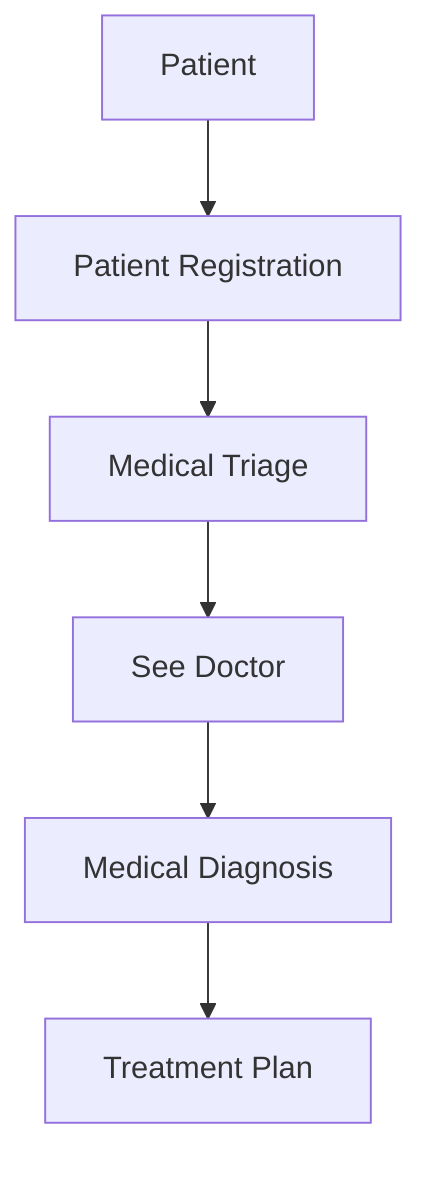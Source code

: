 flowchart TD
    Patient --> Registration[Patient Registration]
    Registration --> Triage[Medical Triage]
    Triage --> Doctor[See Doctor]
    Doctor --> Diagnosis[Medical Diagnosis]
    Diagnosis --> Treatment[Treatment Plan]